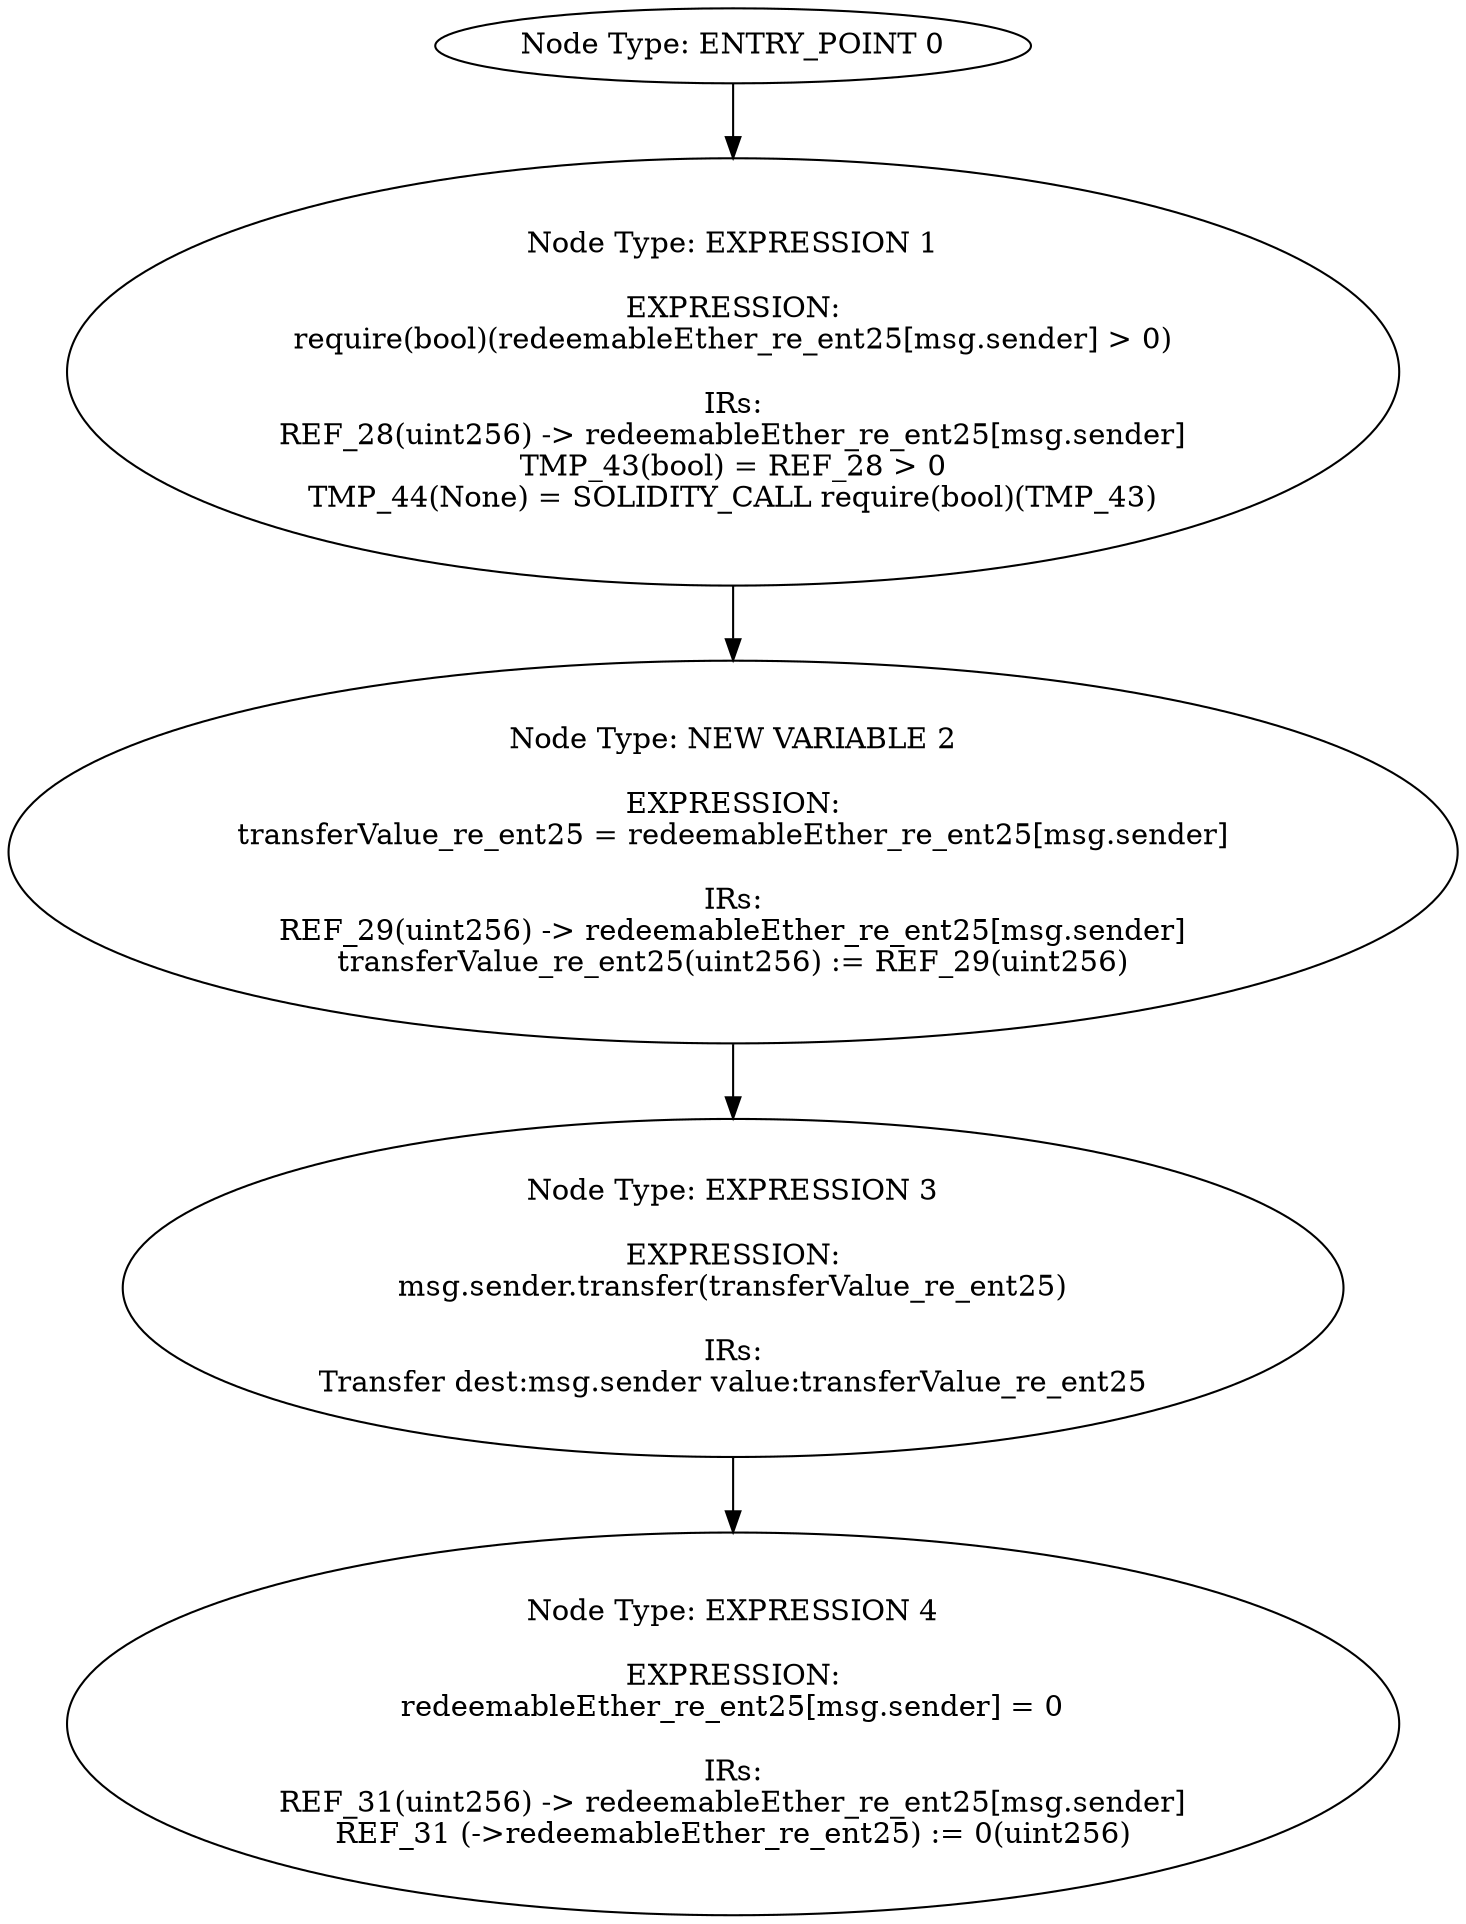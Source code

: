 digraph{
0[label="Node Type: ENTRY_POINT 0
"];
0->1;
1[label="Node Type: EXPRESSION 1

EXPRESSION:
require(bool)(redeemableEther_re_ent25[msg.sender] > 0)

IRs:
REF_28(uint256) -> redeemableEther_re_ent25[msg.sender]
TMP_43(bool) = REF_28 > 0
TMP_44(None) = SOLIDITY_CALL require(bool)(TMP_43)"];
1->2;
2[label="Node Type: NEW VARIABLE 2

EXPRESSION:
transferValue_re_ent25 = redeemableEther_re_ent25[msg.sender]

IRs:
REF_29(uint256) -> redeemableEther_re_ent25[msg.sender]
transferValue_re_ent25(uint256) := REF_29(uint256)"];
2->3;
3[label="Node Type: EXPRESSION 3

EXPRESSION:
msg.sender.transfer(transferValue_re_ent25)

IRs:
Transfer dest:msg.sender value:transferValue_re_ent25"];
3->4;
4[label="Node Type: EXPRESSION 4

EXPRESSION:
redeemableEther_re_ent25[msg.sender] = 0

IRs:
REF_31(uint256) -> redeemableEther_re_ent25[msg.sender]
REF_31 (->redeemableEther_re_ent25) := 0(uint256)"];
}
